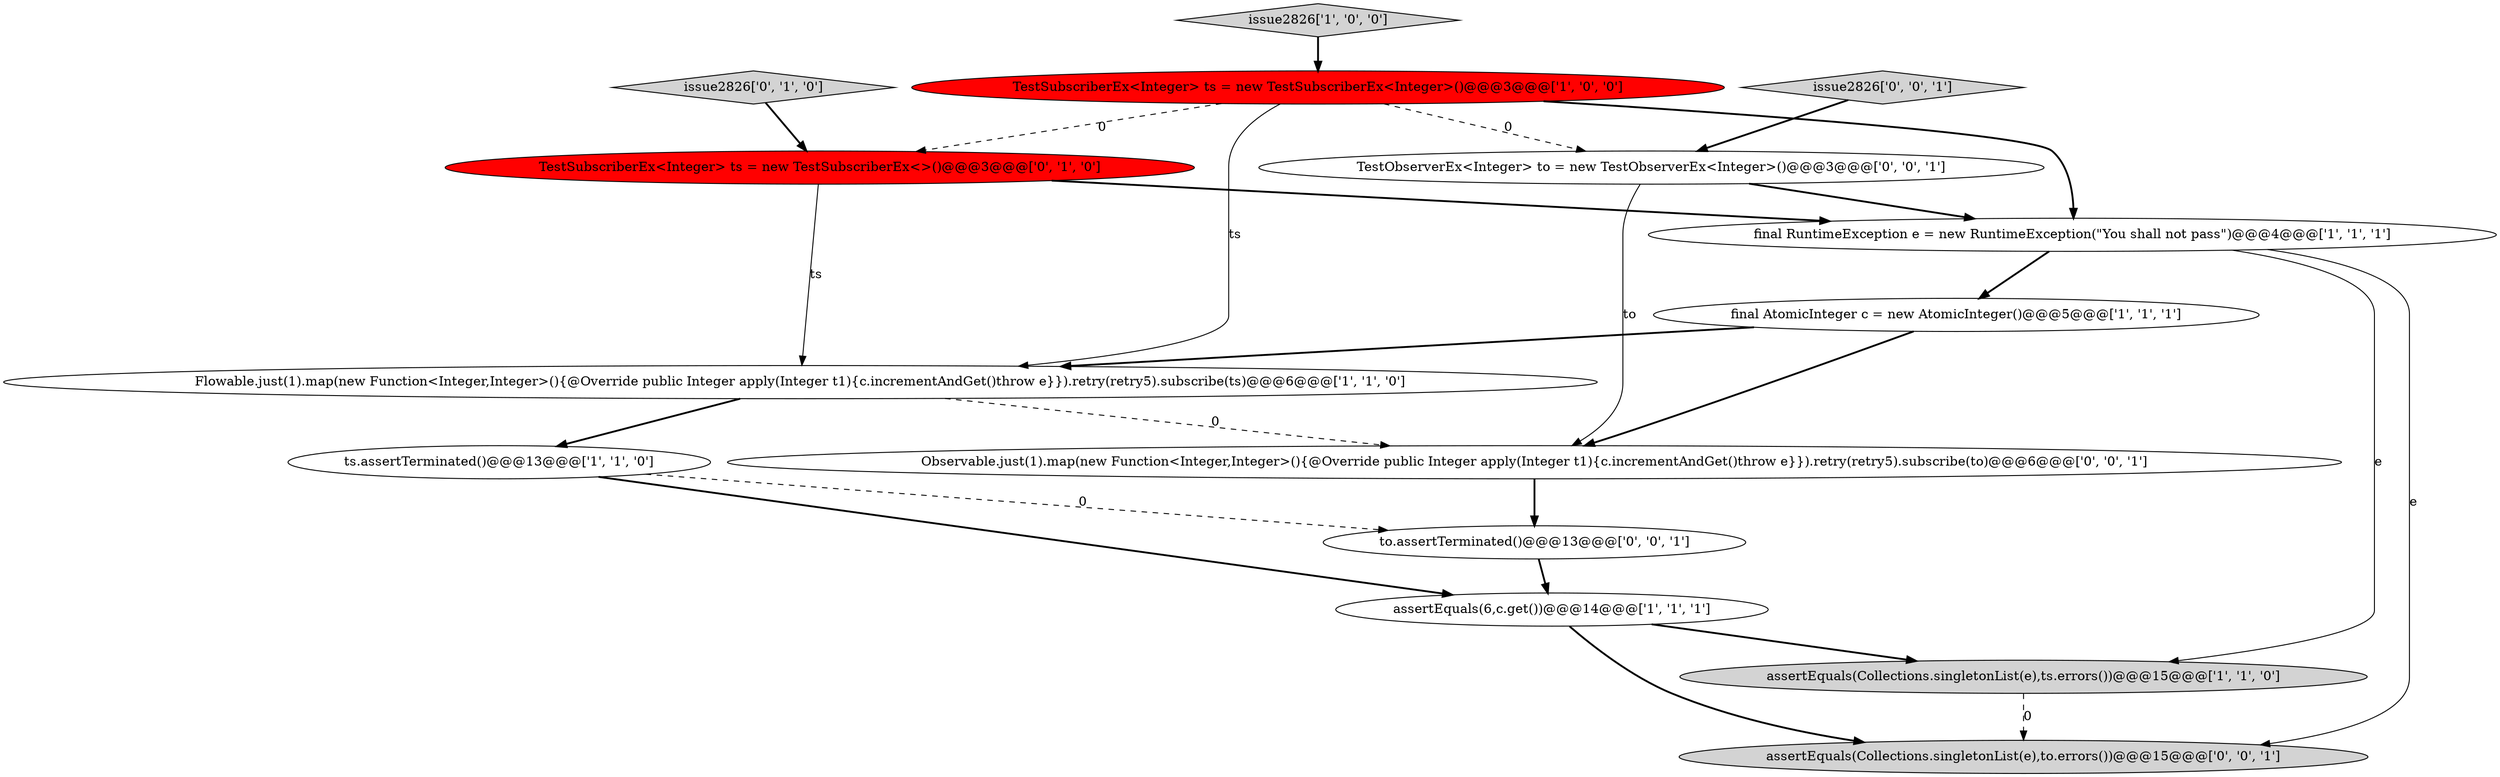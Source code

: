 digraph {
6 [style = filled, label = "Flowable.just(1).map(new Function<Integer,Integer>(){@Override public Integer apply(Integer t1){c.incrementAndGet()throw e}}).retry(retry5).subscribe(ts)@@@6@@@['1', '1', '0']", fillcolor = white, shape = ellipse image = "AAA0AAABBB1BBB"];
3 [style = filled, label = "issue2826['1', '0', '0']", fillcolor = lightgray, shape = diamond image = "AAA0AAABBB1BBB"];
8 [style = filled, label = "TestSubscriberEx<Integer> ts = new TestSubscriberEx<>()@@@3@@@['0', '1', '0']", fillcolor = red, shape = ellipse image = "AAA1AAABBB2BBB"];
0 [style = filled, label = "final RuntimeException e = new RuntimeException(\"You shall not pass\")@@@4@@@['1', '1', '1']", fillcolor = white, shape = ellipse image = "AAA0AAABBB1BBB"];
11 [style = filled, label = "assertEquals(Collections.singletonList(e),to.errors())@@@15@@@['0', '0', '1']", fillcolor = lightgray, shape = ellipse image = "AAA0AAABBB3BBB"];
13 [style = filled, label = "Observable.just(1).map(new Function<Integer,Integer>(){@Override public Integer apply(Integer t1){c.incrementAndGet()throw e}}).retry(retry5).subscribe(to)@@@6@@@['0', '0', '1']", fillcolor = white, shape = ellipse image = "AAA0AAABBB3BBB"];
9 [style = filled, label = "issue2826['0', '1', '0']", fillcolor = lightgray, shape = diamond image = "AAA0AAABBB2BBB"];
1 [style = filled, label = "ts.assertTerminated()@@@13@@@['1', '1', '0']", fillcolor = white, shape = ellipse image = "AAA0AAABBB1BBB"];
12 [style = filled, label = "issue2826['0', '0', '1']", fillcolor = lightgray, shape = diamond image = "AAA0AAABBB3BBB"];
2 [style = filled, label = "assertEquals(6,c.get())@@@14@@@['1', '1', '1']", fillcolor = white, shape = ellipse image = "AAA0AAABBB1BBB"];
7 [style = filled, label = "TestSubscriberEx<Integer> ts = new TestSubscriberEx<Integer>()@@@3@@@['1', '0', '0']", fillcolor = red, shape = ellipse image = "AAA1AAABBB1BBB"];
5 [style = filled, label = "final AtomicInteger c = new AtomicInteger()@@@5@@@['1', '1', '1']", fillcolor = white, shape = ellipse image = "AAA0AAABBB1BBB"];
10 [style = filled, label = "TestObserverEx<Integer> to = new TestObserverEx<Integer>()@@@3@@@['0', '0', '1']", fillcolor = white, shape = ellipse image = "AAA0AAABBB3BBB"];
4 [style = filled, label = "assertEquals(Collections.singletonList(e),ts.errors())@@@15@@@['1', '1', '0']", fillcolor = lightgray, shape = ellipse image = "AAA0AAABBB1BBB"];
14 [style = filled, label = "to.assertTerminated()@@@13@@@['0', '0', '1']", fillcolor = white, shape = ellipse image = "AAA0AAABBB3BBB"];
10->13 [style = solid, label="to"];
0->4 [style = solid, label="e"];
1->14 [style = dashed, label="0"];
7->8 [style = dashed, label="0"];
7->0 [style = bold, label=""];
0->11 [style = solid, label="e"];
9->8 [style = bold, label=""];
2->4 [style = bold, label=""];
8->0 [style = bold, label=""];
6->1 [style = bold, label=""];
12->10 [style = bold, label=""];
6->13 [style = dashed, label="0"];
5->6 [style = bold, label=""];
3->7 [style = bold, label=""];
5->13 [style = bold, label=""];
10->0 [style = bold, label=""];
8->6 [style = solid, label="ts"];
7->10 [style = dashed, label="0"];
1->2 [style = bold, label=""];
14->2 [style = bold, label=""];
7->6 [style = solid, label="ts"];
4->11 [style = dashed, label="0"];
13->14 [style = bold, label=""];
2->11 [style = bold, label=""];
0->5 [style = bold, label=""];
}
